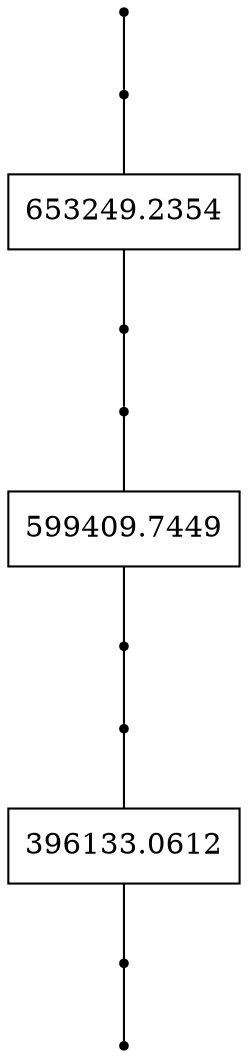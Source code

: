 graph {
start_2070529722 [shape = point]
end_2070529722 [shape = point]
start_1188753216 [shape = point;]
end_1188753216 [shape = point;]
1188753216 [shape = record; label = 653249.2354]
start_1188753216 -- 1188753216
1188753216 -- end_1188753216
start_317986356 [shape = point;]
end_317986356 [shape = point;]
317986356 [shape = record; label = 599409.7449]
start_317986356 -- 317986356
317986356 -- end_317986356
start_331510866 [shape = point;]
end_331510866 [shape = point;]
331510866 [shape = record; label = 396133.0612]
start_331510866 -- 331510866
331510866 -- end_331510866
start_2070529722 -- start_1188753216
end_1188753216 -- start_317986356
end_317986356 -- start_331510866
end_331510866 -- end_2070529722

}
